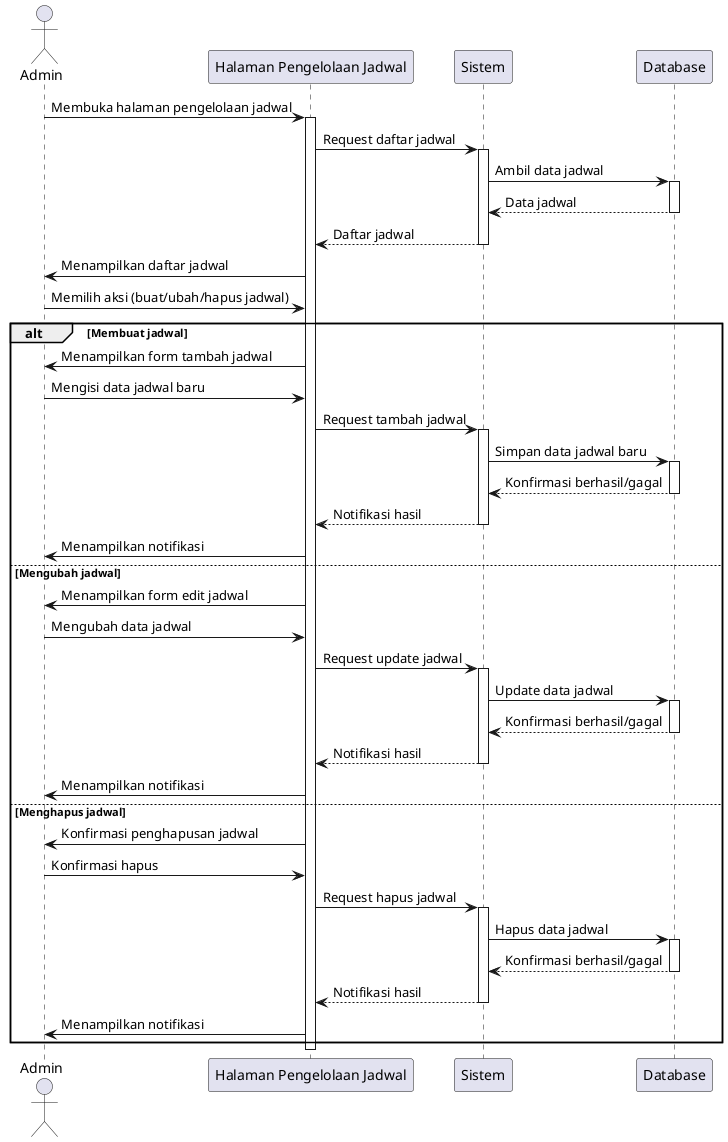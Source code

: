 @startuml
actor Admin
participant "Halaman Pengelolaan Jadwal" as SchedulePage
participant "Sistem" as System
participant "Database" as DB

Admin -> SchedulePage : Membuka halaman pengelolaan jadwal
activate SchedulePage
SchedulePage -> System : Request daftar jadwal
activate System
System -> DB : Ambil data jadwal
activate DB
DB --> System : Data jadwal
deactivate DB
System --> SchedulePage : Daftar jadwal
deactivate System
SchedulePage -> Admin : Menampilkan daftar jadwal

Admin -> SchedulePage : Memilih aksi (buat/ubah/hapus jadwal)
alt Membuat jadwal
    SchedulePage -> Admin : Menampilkan form tambah jadwal
    Admin -> SchedulePage : Mengisi data jadwal baru
    SchedulePage -> System : Request tambah jadwal
    activate System
    System -> DB : Simpan data jadwal baru
    activate DB
    DB --> System : Konfirmasi berhasil/gagal
    deactivate DB
    System --> SchedulePage : Notifikasi hasil
    deactivate System
    SchedulePage -> Admin : Menampilkan notifikasi
else Mengubah jadwal
    SchedulePage -> Admin : Menampilkan form edit jadwal
    Admin -> SchedulePage : Mengubah data jadwal
    SchedulePage -> System : Request update jadwal
    activate System
    System -> DB : Update data jadwal
    activate DB
    DB --> System : Konfirmasi berhasil/gagal
    deactivate DB
    System --> SchedulePage : Notifikasi hasil
    deactivate System
    SchedulePage -> Admin : Menampilkan notifikasi
else Menghapus jadwal
    SchedulePage -> Admin : Konfirmasi penghapusan jadwal
    Admin -> SchedulePage : Konfirmasi hapus
    SchedulePage -> System : Request hapus jadwal
    activate System
    System -> DB : Hapus data jadwal
    activate DB
    DB --> System : Konfirmasi berhasil/gagal
    deactivate DB
    System --> SchedulePage : Notifikasi hasil
    deactivate System
    SchedulePage -> Admin : Menampilkan notifikasi
end

deactivate SchedulePage

@enduml

